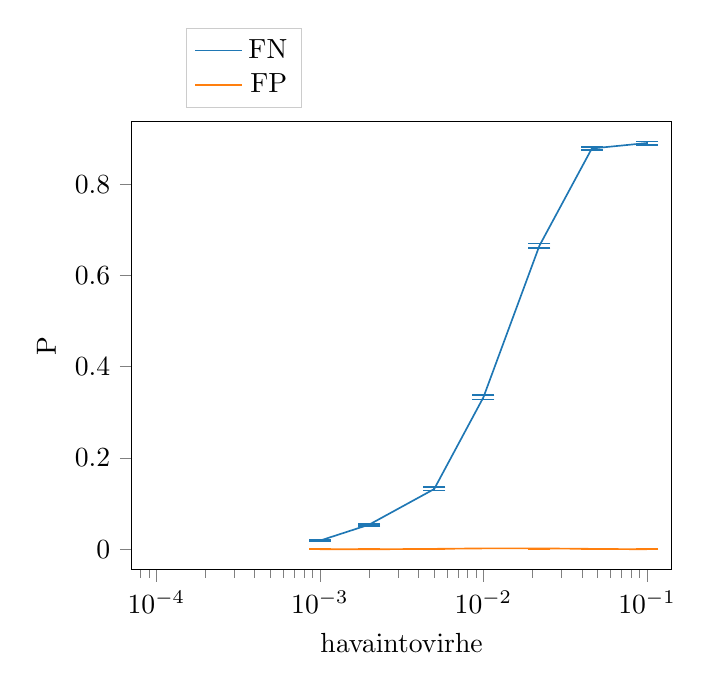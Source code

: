 % This file was created by matplotlib2tikz v0.6.14.
\begin{tikzpicture}

\definecolor{color1}{rgb}{1,0.498,0.055}
\definecolor{color0}{rgb}{0.122,0.467,0.706}

\begin{axis}[
xlabel={havaintovirhe},
ylabel={P},
xmin=7.079e-05, xmax=0.141,
ymin=-0.045, ymax=0.937,
xmode=log,
tick align=outside,
tick pos=left,
x grid style={white!69.02!black},
y grid style={white!69.02!black}
,
legend entries={{FN},{FP}},
legend cell align={right},
legend style={draw=white!80.0!black},
legend style={at={(0.1,1.03)},anchor=south west}
]  % replace the ending bracket
\addlegendimage{no markers, color0}
\addlegendimage{no markers, color1}%]
\path [draw=color0, semithick] (axis cs:0.0,0.0)
--(axis cs:0.0,0.001);

\path [draw=color0, semithick] (axis cs:0.0,0.001)
--(axis cs:0.0,0.002);

\path [draw=color0, semithick] (axis cs:0.0,0.005)
--(axis cs:0.0,0.006);

\path [draw=color0, semithick] (axis cs:0.001,0.017)
--(axis cs:0.001,0.02);

\path [draw=color0, semithick] (axis cs:0.002,0.051)
--(axis cs:0.002,0.056);

\path [draw=color0, semithick] (axis cs:0.005,0.129)
--(axis cs:0.005,0.136);

\path [draw=color0, semithick] (axis cs:0.01,0.328)
--(axis cs:0.01,0.338);

\path [draw=color0, semithick] (axis cs:0.022,0.66)
--(axis cs:0.022,0.67);

\path [draw=color0, semithick] (axis cs:0.046,0.875)
--(axis cs:0.046,0.881);

\path [draw=color0, semithick] (axis cs:0.1,0.886)
--(axis cs:0.1,0.893);

\path [draw=color1, semithick] (axis cs:0.0,0)
--(axis cs:0.0,0);

\path [draw=color1, semithick] (axis cs:0.0,5.0e-09)
--(axis cs:0.0,0.0);

\path [draw=color1, semithick] (axis cs:0.0,0)
--(axis cs:0.0,0);

\path [draw=color1, semithick] (axis cs:0.001,5.0e-09)
--(axis cs:0.001,0.0);

\path [draw=color1, semithick] (axis cs:0.002,0.0)
--(axis cs:0.002,0.001);

\path [draw=color1, semithick] (axis cs:0.005,0.0)
--(axis cs:0.005,0.001);

\path [draw=color1, semithick] (axis cs:0.01,0.002)
--(axis cs:0.01,0.002);

\path [draw=color1, semithick] (axis cs:0.022,0.001)
--(axis cs:0.022,0.002);

\path [draw=color1, semithick] (axis cs:0.046,0.0)
--(axis cs:0.046,0.001);

\path [draw=color1, semithick] (axis cs:0.1,5.0e-09)
--(axis cs:0.1,0.0);

\addplot [semithick, color0, mark=-, mark size=4, mark options={solid}, only marks, forget plot]
table {%
0.0 0.0
0.0 0.001
0.0 0.005
0.001 0.017
0.002 0.051
0.005 0.129
0.01 0.328
0.022 0.66
0.046 0.875
0.1 0.886
};
\addplot [semithick, color0, mark=-, mark size=4, mark options={solid}, only marks, forget plot]
table {%
0.0 0.001
0.0 0.002
0.0 0.006
0.001 0.02
0.002 0.056
0.005 0.136
0.01 0.338
0.022 0.67
0.046 0.881
0.1 0.893
};
\addplot [semithick, color1, mark=-, mark size=4, mark options={solid}, only marks, forget plot]
table {%
0.0 0
0.0 5.0e-09
0.0 0
0.001 5.0e-09
0.002 0.0
0.005 0.0
0.01 0.002
0.022 0.001
0.046 0.0
0.1 5.0e-09
};
\addplot [semithick, color1, mark=-, mark size=4, mark options={solid}, only marks, forget plot]
table {%
0.0 0
0.0 0.0
0.0 0
0.001 0.0
0.002 0.001
0.005 0.001
0.01 0.002
0.022 0.002
0.046 0.001
0.1 0.0
};
\addplot [semithick, color0, forget plot]
table {%
0.0 0.0
0.0 0.001
0.0 0.006
0.001 0.019
0.002 0.054
0.005 0.132
0.01 0.333
0.022 0.665
0.046 0.878
0.1 0.89
};
\addplot [semithick, color1, forget plot]
table {%
0.0 0
0.0 0.0
0.0 0
0.001 0.0
0.002 0.0
0.005 0.001
0.01 0.002
0.022 0.002
0.046 0.001
0.1 0.0
};
\end{axis}

\end{tikzpicture}